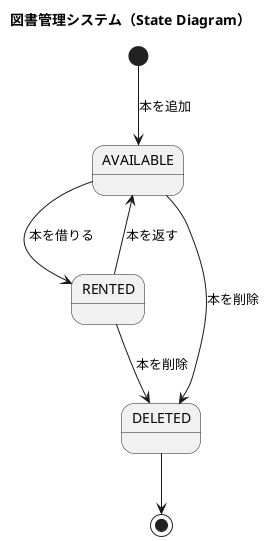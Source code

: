 @startuml
title 図書管理システム（State Diagram）

[*] --> AVAILABLE: 本を追加
AVAILABLE --> RENTED: 本を借りる
RENTED --> AVAILABLE: 本を返す

AVAILABLE --> DELETED: 本を削除
RENTED --> DELETED: 本を削除

DELETED --> [*]

@enduml
